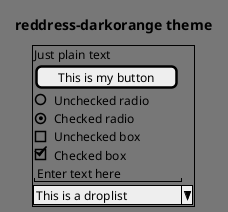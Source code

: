 ' Do not edit
' Theme Gallery
' autogenerated by script
'
@startsalt
!theme reddress-darkorange
title reddress-darkorange theme
{+
  Just plain text
  [This is my button]
  ()  Unchecked radio
  (X) Checked radio
  []  Unchecked box
  [X] Checked box
  "Enter text here   "
  ^This is a droplist^
}
@endsalt